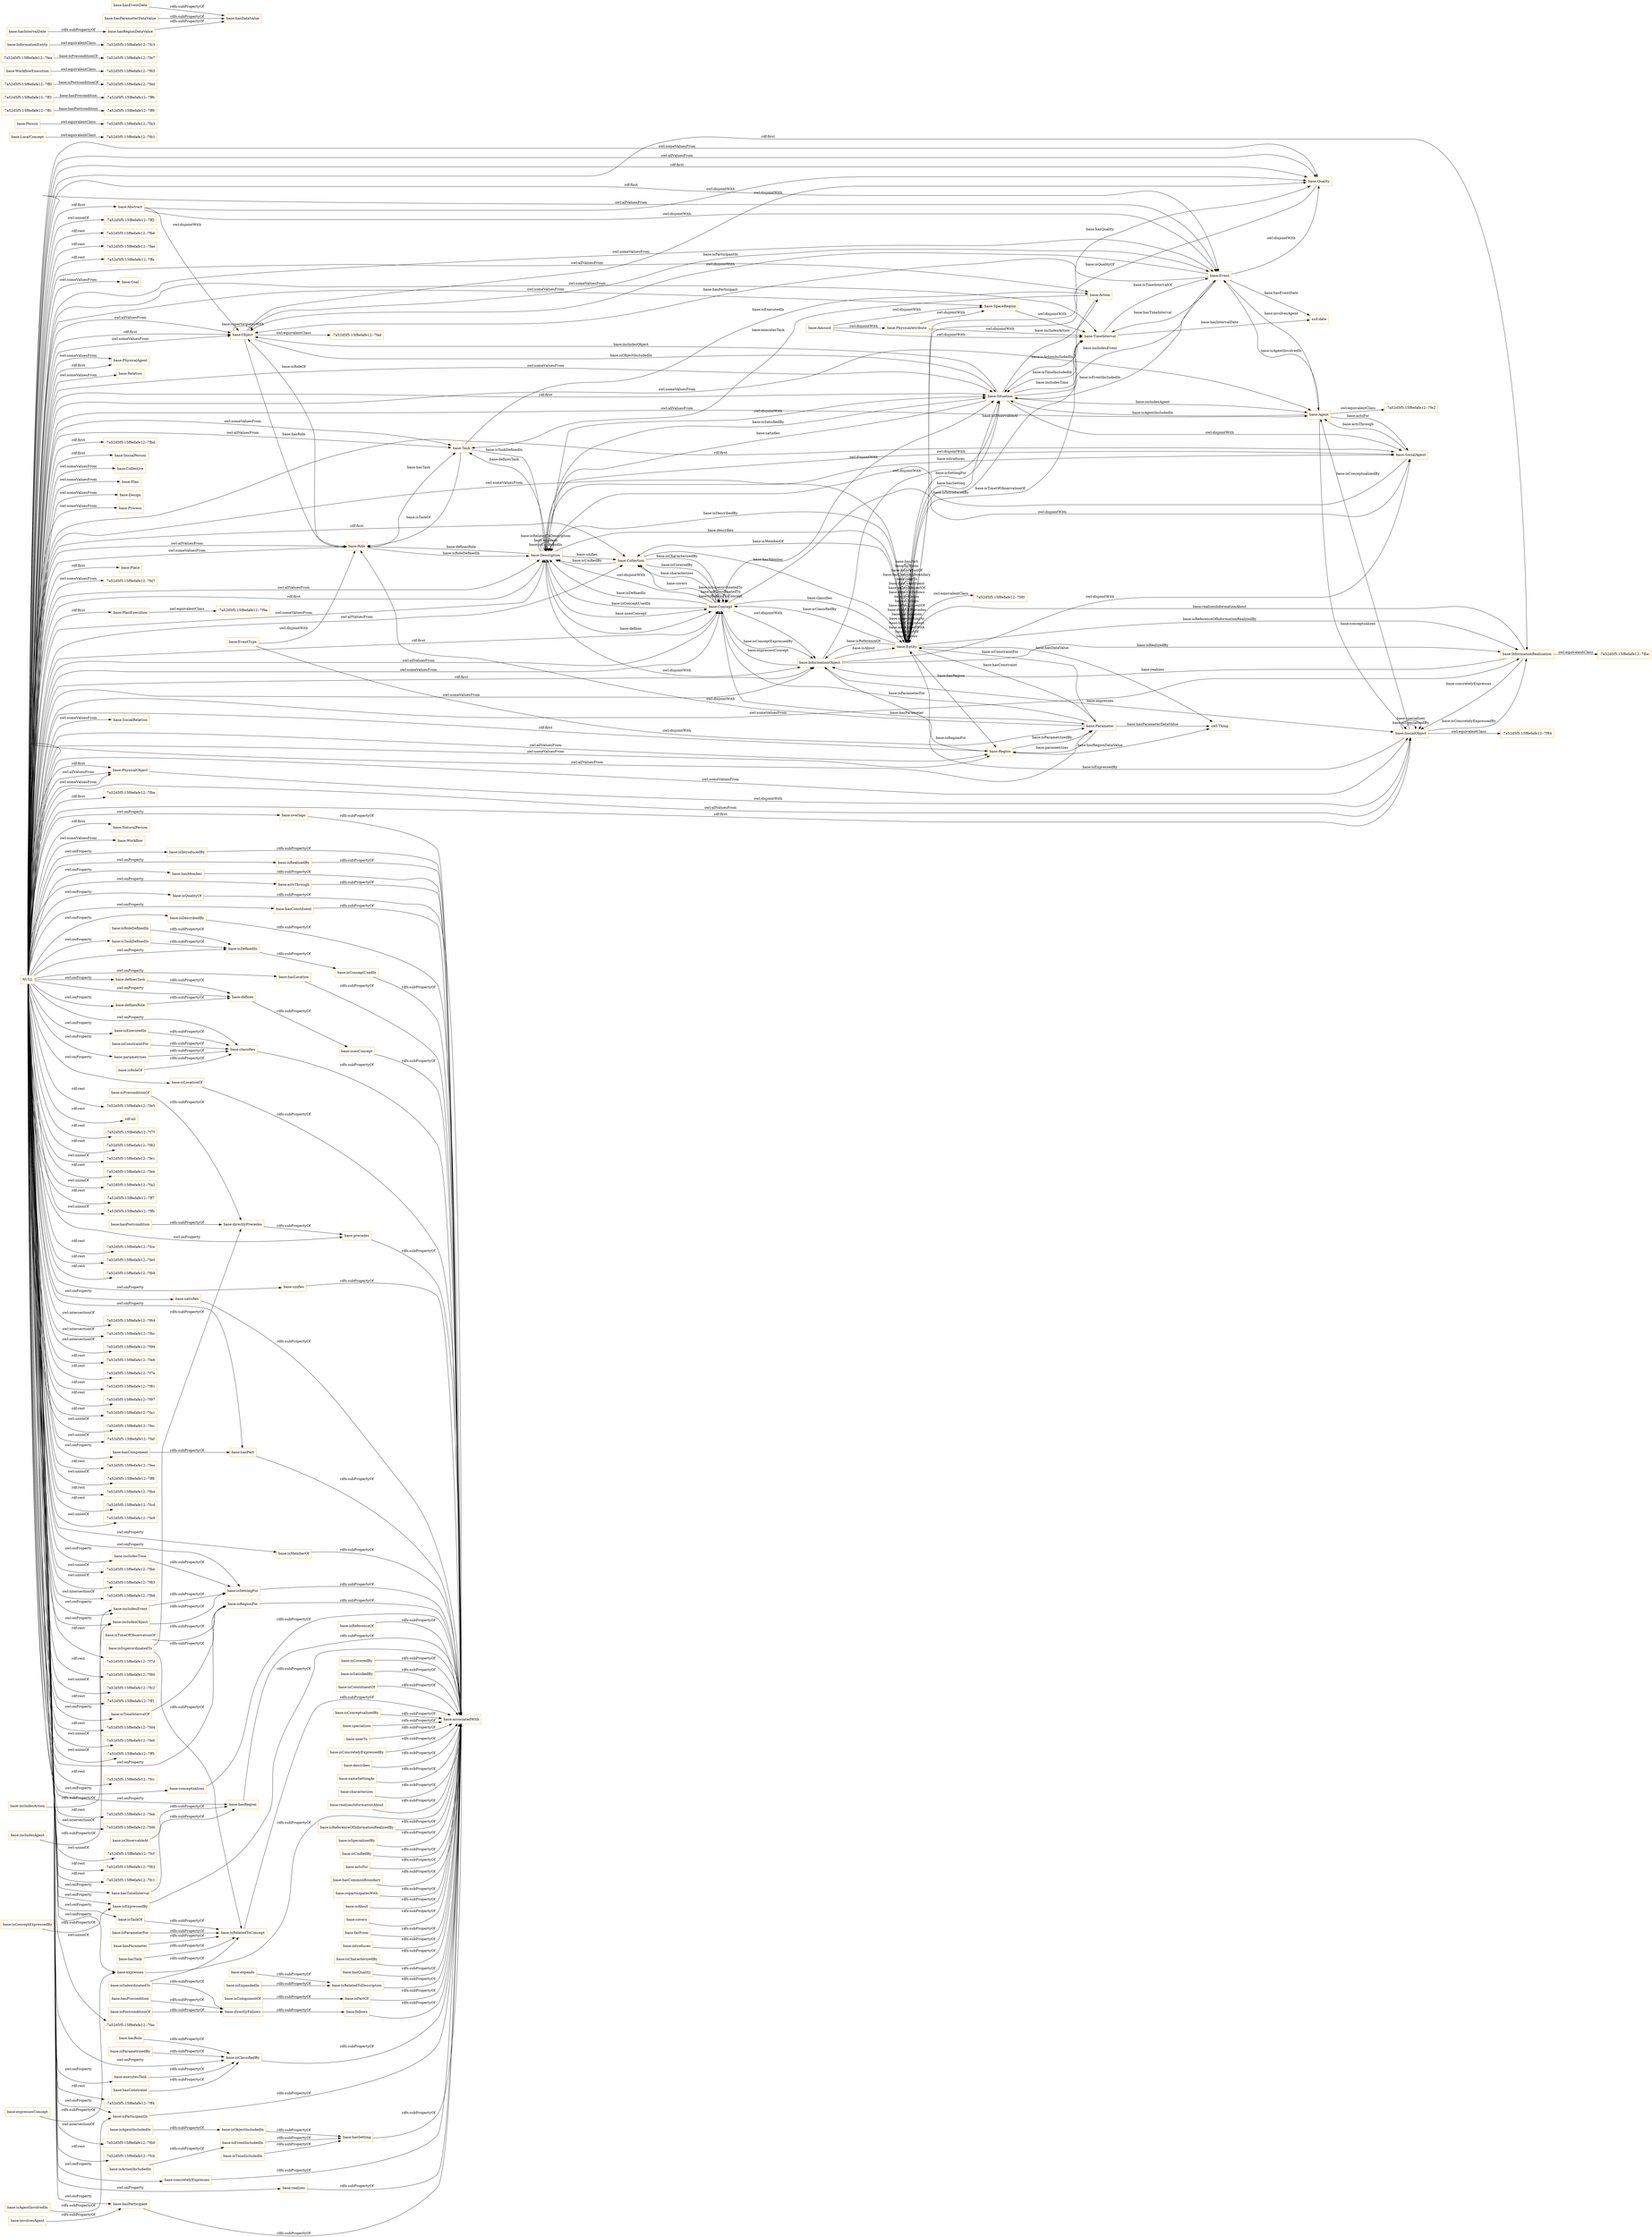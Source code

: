 digraph ar2dtool_diagram { 
rankdir=LR;
size="1501"
node [shape = rectangle, color="orange"]; "base:Goal" "base:EventType" "base:Object" "-7a52d5f5:15f8efafe12:-7fb1" "-7a52d5f5:15f8efafe12:-7fa3" "-7a52d5f5:15f8efafe12:-7ff9" "-7a52d5f5:15f8efafe12:-7fbe" "base:Description" "base:PhysicalAgent" "-7a52d5f5:15f8efafe12:-7fad" "base:Relation" "base:Role" "base:Entity" "base:Situation" "base:Abstract" "-7a52d5f5:15f8efafe12:-7ff3" "-7a52d5f5:15f8efafe12:-7fbd" "base:SocialPerson" "base:Collective" "-7a52d5f5:15f8efafe12:-7ff6" "base:Amount" "base:Plan" "base:Design" "-7a52d5f5:15f8efafe12:-7fd0" "-7a52d5f5:15f8efafe12:-7ff0" "base:Process" "-7a52d5f5:15f8efafe12:-7fed" "base:Task" "base:Quality" "base:Place" "-7a52d5f5:15f8efafe12:-7fd7" "base:Action" "-7a52d5f5:15f8efafe12:-7f84" "base:SocialAgent" "base:PlanExecution" "base:Agent" "base:Parameter" "base:WorkflowExecution" "base:SocialObject" "base:Concept" "base:SocialRelation" "base:Event" "base:TimeInterval" "base:Person" "-7a52d5f5:15f8efafe12:-7f9a" "base:SpaceRegion" "base:PhysicalObject" "-7a52d5f5:15f8efafe12:-7fba" "-7a52d5f5:15f8efafe12:-7f65" "-7a52d5f5:15f8efafe12:-7fea" "-7a52d5f5:15f8efafe12:-7fe2" "owl:Thing" "base:InformationRealization" "base:PhysicalAttribute" "base:NaturalPerson" "-7a52d5f5:15f8efafe12:-7fe7" "base:Workflow" "base:InformationObject" "-7a52d5f5:15f8efafe12:-7fc3" "base:Collection" "base:Region" "base:InformationEntity" "-7a52d5f5:15f8efafe12:-7ffc" "base:LocalConcept" ; /*classes style*/
	"base:isRelatedToConcept" -> "base:associatedWith" [ label = "rdfs:subPropertyOf" ];
	"base:concretelyExpresses" -> "base:associatedWith" [ label = "rdfs:subPropertyOf" ];
	"base:hasRegion" -> "base:associatedWith" [ label = "rdfs:subPropertyOf" ];
	"base:includesEvent" -> "base:isSettingFor" [ label = "rdfs:subPropertyOf" ];
	"base:isConstraintFor" -> "base:classifies" [ label = "rdfs:subPropertyOf" ];
	"base:overlaps" -> "base:associatedWith" [ label = "rdfs:subPropertyOf" ];
	"base:isRegionFor" -> "base:associatedWith" [ label = "rdfs:subPropertyOf" ];
	"base:isCoveredBy" -> "base:associatedWith" [ label = "rdfs:subPropertyOf" ];
	"base:PhysicalAttribute" -> "base:TimeInterval" [ label = "owl:disjointWith" ];
	"base:PhysicalAttribute" -> "base:SpaceRegion" [ label = "owl:disjointWith" ];
	"base:hasConstraint" -> "base:isClassifiedBy" [ label = "rdfs:subPropertyOf" ];
	"base:isSettingFor" -> "base:associatedWith" [ label = "rdfs:subPropertyOf" ];
	"base:isSatisfiedBy" -> "base:associatedWith" [ label = "rdfs:subPropertyOf" ];
	"base:isIntroducedBy" -> "base:associatedWith" [ label = "rdfs:subPropertyOf" ];
	"base:Description" -> "base:SocialAgent" [ label = "owl:disjointWith" ];
	"base:Description" -> "base:Situation" [ label = "owl:disjointWith" ];
	"base:Description" -> "base:InformationObject" [ label = "owl:disjointWith" ];
	"base:isConceptExpressedBy" -> "base:isExpressedBy" [ label = "rdfs:subPropertyOf" ];
	"base:Concept" -> "base:InformationObject" [ label = "owl:disjointWith" ];
	"base:Concept" -> "base:Description" [ label = "owl:disjointWith" ];
	"base:Concept" -> "base:Situation" [ label = "owl:disjointWith" ];
	"base:Concept" -> "base:SocialAgent" [ label = "owl:disjointWith" ];
	"base:Object" -> "-7a52d5f5:15f8efafe12:-7fad" [ label = "owl:equivalentClass" ];
	"base:Object" -> "base:Quality" [ label = "owl:disjointWith" ];
	"base:isParameterFor" -> "base:isRelatedToConcept" [ label = "rdfs:subPropertyOf" ];
	"base:isRealizedBy" -> "base:associatedWith" [ label = "rdfs:subPropertyOf" ];
	"base:isRoleOf" -> "base:classifies" [ label = "rdfs:subPropertyOf" ];
	"base:hasMember" -> "base:associatedWith" [ label = "rdfs:subPropertyOf" ];
	"base:expresses" -> "base:associatedWith" [ label = "rdfs:subPropertyOf" ];
	"base:includesAction" -> "base:includesEvent" [ label = "rdfs:subPropertyOf" ];
	"base:isRoleDefinedIn" -> "base:isDefinedIn" [ label = "rdfs:subPropertyOf" ];
	"base:isActionIncludedIn" -> "base:isEventIncludedIn" [ label = "rdfs:subPropertyOf" ];
	"base:InformationObject" -> "base:SocialAgent" [ label = "owl:disjointWith" ];
	"base:InformationObject" -> "base:Situation" [ label = "owl:disjointWith" ];
	"base:hasPostcondition" -> "base:directlyPrecedes" [ label = "rdfs:subPropertyOf" ];
	"base:WorkflowExecution" -> "-7a52d5f5:15f8efafe12:-7f65" [ label = "owl:equivalentClass" ];
	"base:isConstituentOf" -> "base:associatedWith" [ label = "rdfs:subPropertyOf" ];
	"base:SocialObject" -> "-7a52d5f5:15f8efafe12:-7f84" [ label = "owl:equivalentClass" ];
	"base:actsThrough" -> "base:associatedWith" [ label = "rdfs:subPropertyOf" ];
	"base:isEventIncludedIn" -> "base:hasSetting" [ label = "rdfs:subPropertyOf" ];
	"base:Parameter" -> "base:Role" [ label = "owl:disjointWith" ];
	"base:InformationRealization" -> "-7a52d5f5:15f8efafe12:-7fbe" [ label = "owl:equivalentClass" ];
	"base:isConceptualizedBy" -> "base:associatedWith" [ label = "rdfs:subPropertyOf" ];
	"base:precedes" -> "base:associatedWith" [ label = "rdfs:subPropertyOf" ];
	"base:isPreconditionOf" -> "base:directlyPrecedes" [ label = "rdfs:subPropertyOf" ];
	"base:specializes" -> "base:associatedWith" [ label = "rdfs:subPropertyOf" ];
	"base:isDefinedIn" -> "base:isConceptUsedIn" [ label = "rdfs:subPropertyOf" ];
	"base:nearTo" -> "base:associatedWith" [ label = "rdfs:subPropertyOf" ];
	"base:Event" -> "base:Quality" [ label = "owl:disjointWith" ];
	"base:Event" -> "base:Object" [ label = "owl:disjointWith" ];
	"base:hasRole" -> "base:isClassifiedBy" [ label = "rdfs:subPropertyOf" ];
	"base:isExpressedBy" -> "base:associatedWith" [ label = "rdfs:subPropertyOf" ];
	"base:isConcretelyExpressedBy" -> "base:associatedWith" [ label = "rdfs:subPropertyOf" ];
	"base:describes" -> "base:associatedWith" [ label = "rdfs:subPropertyOf" ];
	"base:isQualityOf" -> "base:associatedWith" [ label = "rdfs:subPropertyOf" ];
	"base:PhysicalObject" -> "base:SocialObject" [ label = "owl:disjointWith" ];
	"base:hasConstituent" -> "base:associatedWith" [ label = "rdfs:subPropertyOf" ];
	"base:sameSettingAs" -> "base:associatedWith" [ label = "rdfs:subPropertyOf" ];
	"base:Situation" -> "base:SocialAgent" [ label = "owl:disjointWith" ];
	"base:EventType" -> "base:Role" [ label = "owl:disjointWith" ];
	"base:EventType" -> "base:Parameter" [ label = "owl:disjointWith" ];
	"base:characterizes" -> "base:associatedWith" [ label = "rdfs:subPropertyOf" ];
	"base:hasTask" -> "base:isRelatedToConcept" [ label = "rdfs:subPropertyOf" ];
	"base:directlyPrecedes" -> "base:precedes" [ label = "rdfs:subPropertyOf" ];
	"base:isTaskOf" -> "base:isRelatedToConcept" [ label = "rdfs:subPropertyOf" ];
	"base:isDescribedBy" -> "base:associatedWith" [ label = "rdfs:subPropertyOf" ];
	"base:isParticipantIn" -> "base:associatedWith" [ label = "rdfs:subPropertyOf" ];
	"base:isSuperordinatedTo" -> "base:isRelatedToConcept" [ label = "rdfs:subPropertyOf" ];
	"base:isSuperordinatedTo" -> "base:directlyPrecedes" [ label = "rdfs:subPropertyOf" ];
	"base:realizesInformationAbout" -> "base:associatedWith" [ label = "rdfs:subPropertyOf" ];
	"base:isRelatedToDescription" -> "base:associatedWith" [ label = "rdfs:subPropertyOf" ];
	"base:Person" -> "-7a52d5f5:15f8efafe12:-7fa3" [ label = "owl:equivalentClass" ];
	"base:isReferenceOfInformationRealizedBy" -> "base:associatedWith" [ label = "rdfs:subPropertyOf" ];
	"base:isSpecializedBy" -> "base:associatedWith" [ label = "rdfs:subPropertyOf" ];
	"base:isUnifiedBy" -> "base:associatedWith" [ label = "rdfs:subPropertyOf" ];
	"base:hasSetting" -> "base:associatedWith" [ label = "rdfs:subPropertyOf" ];
	"base:involvesAgent" -> "base:hasParticipant" [ label = "rdfs:subPropertyOf" ];
	"base:isTimeIncludedIn" -> "base:hasSetting" [ label = "rdfs:subPropertyOf" ];
	"base:isPostconditionOf" -> "base:directlyFollows" [ label = "rdfs:subPropertyOf" ];
	"base:includesObject" -> "base:isSettingFor" [ label = "rdfs:subPropertyOf" ];
	"NULL" -> "base:Parameter" [ label = "owl:allValuesFrom" ];
	"NULL" -> "-7a52d5f5:15f8efafe12:-7fe5" [ label = "rdf:rest" ];
	"NULL" -> "base:Situation" [ label = "owl:someValuesFrom" ];
	"NULL" -> "rdf:nil" [ label = "rdf:rest" ];
	"NULL" -> "base:InformationObject" [ label = "rdf:first" ];
	"NULL" -> "base:PhysicalObject" [ label = "owl:allValuesFrom" ];
	"NULL" -> "base:concretelyExpresses" [ label = "owl:onProperty" ];
	"NULL" -> "-7a52d5f5:15f8efafe12:-7f7f" [ label = "rdf:rest" ];
	"NULL" -> "base:isTaskOf" [ label = "owl:onProperty" ];
	"NULL" -> "-7a52d5f5:15f8efafe12:-7f82" [ label = "rdf:rest" ];
	"NULL" -> "base:Task" [ label = "owl:allValuesFrom" ];
	"NULL" -> "-7a52d5f5:15f8efafe12:-7fe1" [ label = "owl:unionOf" ];
	"NULL" -> "-7a52d5f5:15f8efafe12:-7feb" [ label = "rdf:rest" ];
	"NULL" -> "base:Region" [ label = "owl:allValuesFrom" ];
	"NULL" -> "base:isParticipantIn" [ label = "owl:onProperty" ];
	"NULL" -> "base:PlanExecution" [ label = "rdf:first" ];
	"NULL" -> "-7a52d5f5:15f8efafe12:-7fa2" [ label = "owl:unionOf" ];
	"NULL" -> "base:Agent" [ label = "owl:someValuesFrom" ];
	"NULL" -> "-7a52d5f5:15f8efafe12:-7ff7" [ label = "rdf:rest" ];
	"NULL" -> "-7a52d5f5:15f8efafe12:-7ffb" [ label = "owl:unionOf" ];
	"NULL" -> "base:overlaps" [ label = "owl:onProperty" ];
	"NULL" -> "base:definesRole" [ label = "owl:onProperty" ];
	"NULL" -> "base:isTaskDefinedIn" [ label = "owl:onProperty" ];
	"NULL" -> "base:PhysicalAgent" [ label = "rdf:first" ];
	"NULL" -> "base:hasLocation" [ label = "owl:onProperty" ];
	"NULL" -> "base:Plan" [ label = "owl:someValuesFrom" ];
	"NULL" -> "base:Workflow" [ label = "owl:someValuesFrom" ];
	"NULL" -> "-7a52d5f5:15f8efafe12:-7fce" [ label = "rdf:rest" ];
	"NULL" -> "base:Collection" [ label = "owl:allValuesFrom" ];
	"NULL" -> "-7a52d5f5:15f8efafe12:-7fe0" [ label = "rdf:rest" ];
	"NULL" -> "-7a52d5f5:15f8efafe12:-7fb9" [ label = "rdf:rest" ];
	"NULL" -> "base:definesTask" [ label = "owl:onProperty" ];
	"NULL" -> "-7a52d5f5:15f8efafe12:-7f64" [ label = "owl:intersectionOf" ];
	"NULL" -> "base:Collective" [ label = "owl:someValuesFrom" ];
	"NULL" -> "base:parametrizes" [ label = "owl:onProperty" ];
	"NULL" -> "base:isLocationOf" [ label = "owl:onProperty" ];
	"NULL" -> "base:Place" [ label = "rdf:first" ];
	"NULL" -> "base:Situation" [ label = "rdf:first" ];
	"NULL" -> "-7a52d5f5:15f8efafe12:-7fbc" [ label = "owl:intersectionOf" ];
	"NULL" -> "base:SocialObject" [ label = "owl:allValuesFrom" ];
	"NULL" -> "base:NaturalPerson" [ label = "rdf:first" ];
	"NULL" -> "-7a52d5f5:15f8efafe12:-7f99" [ label = "owl:intersectionOf" ];
	"NULL" -> "base:isExpressedBy" [ label = "owl:onProperty" ];
	"NULL" -> "base:SocialObject" [ label = "rdf:first" ];
	"NULL" -> "base:Event" [ label = "rdf:first" ];
	"NULL" -> "-7a52d5f5:15f8efafe12:-7fe8" [ label = "rdf:rest" ];
	"NULL" -> "base:Quality" [ label = "owl:someValuesFrom" ];
	"NULL" -> "-7a52d5f5:15f8efafe12:-7f7e" [ label = "rdf:rest" ];
	"NULL" -> "-7a52d5f5:15f8efafe12:-7f81" [ label = "rdf:rest" ];
	"NULL" -> "base:Relation" [ label = "owl:someValuesFrom" ];
	"NULL" -> "-7a52d5f5:15f8efafe12:-7f97" [ label = "rdf:rest" ];
	"NULL" -> "base:Role" [ label = "owl:allValuesFrom" ];
	"NULL" -> "-7a52d5f5:15f8efafe12:-7fa1" [ label = "rdf:rest" ];
	"NULL" -> "-7a52d5f5:15f8efafe12:-7fbd" [ label = "rdf:first" ];
	"NULL" -> "base:Action" [ label = "owl:allValuesFrom" ];
	"NULL" -> "-7a52d5f5:15f8efafe12:-7fec" [ label = "owl:unionOf" ];
	"NULL" -> "base:InformationRealization" [ label = "rdf:first" ];
	"NULL" -> "base:Description" [ label = "owl:someValuesFrom" ];
	"NULL" -> "base:SocialObject" [ label = "owl:someValuesFrom" ];
	"NULL" -> "-7a52d5f5:15f8efafe12:-7fef" [ label = "owl:unionOf" ];
	"NULL" -> "-7a52d5f5:15f8efafe12:-7fee" [ label = "rdf:rest" ];
	"NULL" -> "-7a52d5f5:15f8efafe12:-7ff8" [ label = "owl:unionOf" ];
	"NULL" -> "-7a52d5f5:15f8efafe12:-7fb4" [ label = "rdf:rest" ];
	"NULL" -> "-7a52d5f5:15f8efafe12:-7fcd" [ label = "rdf:rest" ];
	"NULL" -> "-7a52d5f5:15f8efafe12:-7fe9" [ label = "owl:unionOf" ];
	"NULL" -> "base:SocialRelation" [ label = "owl:someValuesFrom" ];
	"NULL" -> "base:executesTask" [ label = "owl:onProperty" ];
	"NULL" -> "base:includesObject" [ label = "owl:onProperty" ];
	"NULL" -> "base:Abstract" [ label = "rdf:first" ];
	"NULL" -> "base:Object" [ label = "owl:allValuesFrom" ];
	"NULL" -> "base:hasComponent" [ label = "owl:onProperty" ];
	"NULL" -> "base:unifies" [ label = "owl:onProperty" ];
	"NULL" -> "base:defines" [ label = "owl:onProperty" ];
	"NULL" -> "base:Quality" [ label = "owl:allValuesFrom" ];
	"NULL" -> "-7a52d5f5:15f8efafe12:-7fbb" [ label = "owl:unionOf" ];
	"NULL" -> "base:isDescribedBy" [ label = "owl:onProperty" ];
	"NULL" -> "-7a52d5f5:15f8efafe12:-7f83" [ label = "owl:unionOf" ];
	"NULL" -> "base:hasRegion" [ label = "owl:onProperty" ];
	"NULL" -> "base:TimeInterval" [ label = "owl:someValuesFrom" ];
	"NULL" -> "-7a52d5f5:15f8efafe12:-7fb8" [ label = "owl:intersectionOf" ];
	"NULL" -> "-7a52d5f5:15f8efafe12:-7f7d" [ label = "rdf:rest" ];
	"NULL" -> "base:expresses" [ label = "owl:onProperty" ];
	"NULL" -> "-7a52d5f5:15f8efafe12:-7f80" [ label = "rdf:rest" ];
	"NULL" -> "-7a52d5f5:15f8efafe12:-7fc2" [ label = "owl:unionOf" ];
	"NULL" -> "base:Description" [ label = "owl:allValuesFrom" ];
	"NULL" -> "-7a52d5f5:15f8efafe12:-7fd7" [ label = "owl:someValuesFrom" ];
	"NULL" -> "-7a52d5f5:15f8efafe12:-7ff1" [ label = "rdf:rest" ];
	"NULL" -> "base:Design" [ label = "owl:someValuesFrom" ];
	"NULL" -> "base:satisfies" [ label = "owl:onProperty" ];
	"NULL" -> "base:Concept" [ label = "rdf:first" ];
	"NULL" -> "base:SocialPerson" [ label = "rdf:first" ];
	"NULL" -> "base:PhysicalAgent" [ label = "owl:someValuesFrom" ];
	"NULL" -> "base:Quality" [ label = "rdf:first" ];
	"NULL" -> "base:hasConstituent" [ label = "owl:onProperty" ];
	"NULL" -> "base:Concept" [ label = "owl:allValuesFrom" ];
	"NULL" -> "base:hasParticipant" [ label = "owl:onProperty" ];
	"NULL" -> "base:includesEvent" [ label = "owl:onProperty" ];
	"NULL" -> "-7a52d5f5:15f8efafe12:-7fd4" [ label = "rdf:rest" ];
	"NULL" -> "-7a52d5f5:15f8efafe12:-7fe6" [ label = "owl:unionOf" ];
	"NULL" -> "-7a52d5f5:15f8efafe12:-7ff5" [ label = "owl:unionOf" ];
	"NULL" -> "base:includesTime" [ label = "owl:onProperty" ];
	"NULL" -> "-7a52d5f5:15f8efafe12:-7fcc" [ label = "rdf:rest" ];
	"NULL" -> "-7a52d5f5:15f8efafe12:-7fab" [ label = "rdf:rest" ];
	"NULL" -> "-7a52d5f5:15f8efafe12:-7fd6" [ label = "owl:intersectionOf" ];
	"NULL" -> "-7a52d5f5:15f8efafe12:-7fcf" [ label = "owl:unionOf" ];
	"NULL" -> "base:Object" [ label = "rdf:first" ];
	"NULL" -> "-7a52d5f5:15f8efafe12:-7fba" [ label = "rdf:first" ];
	"NULL" -> "-7a52d5f5:15f8efafe12:-7f62" [ label = "rdf:rest" ];
	"NULL" -> "base:isMemberOf" [ label = "owl:onProperty" ];
	"NULL" -> "base:isQualityOf" [ label = "owl:onProperty" ];
	"NULL" -> "base:Task" [ label = "owl:someValuesFrom" ];
	"NULL" -> "base:InformationObject" [ label = "owl:someValuesFrom" ];
	"NULL" -> "base:Region" [ label = "owl:someValuesFrom" ];
	"NULL" -> "base:isDefinedIn" [ label = "owl:onProperty" ];
	"NULL" -> "-7a52d5f5:15f8efafe12:-7fc1" [ label = "rdf:rest" ];
	"NULL" -> "base:isTimeIntervalOf" [ label = "owl:onProperty" ];
	"NULL" -> "base:Region" [ label = "rdf:first" ];
	"NULL" -> "base:PhysicalObject" [ label = "owl:someValuesFrom" ];
	"NULL" -> "base:Object" [ label = "owl:someValuesFrom" ];
	"NULL" -> "base:actsThrough" [ label = "owl:onProperty" ];
	"NULL" -> "base:isRegionFor" [ label = "owl:onProperty" ];
	"NULL" -> "base:conceptualizes" [ label = "owl:onProperty" ];
	"NULL" -> "base:hasTimeInterval" [ label = "owl:onProperty" ];
	"NULL" -> "-7a52d5f5:15f8efafe12:-7fac" [ label = "owl:unionOf" ];
	"NULL" -> "base:InformationRealization" [ label = "owl:someValuesFrom" ];
	"NULL" -> "base:hasPart" [ label = "owl:onProperty" ];
	"NULL" -> "base:classifies" [ label = "owl:onProperty" ];
	"NULL" -> "base:isRealizedBy" [ label = "owl:onProperty" ];
	"NULL" -> "-7a52d5f5:15f8efafe12:-7ff4" [ label = "rdf:rest" ];
	"NULL" -> "base:Agent" [ label = "owl:allValuesFrom" ];
	"NULL" -> "-7a52d5f5:15f8efafe12:-7fb0" [ label = "owl:intersectionOf" ];
	"NULL" -> "base:Event" [ label = "owl:allValuesFrom" ];
	"NULL" -> "base:Goal" [ label = "owl:someValuesFrom" ];
	"NULL" -> "base:precedes" [ label = "owl:onProperty" ];
	"NULL" -> "-7a52d5f5:15f8efafe12:-7fcb" [ label = "rdf:rest" ];
	"NULL" -> "base:Collection" [ label = "rdf:first" ];
	"NULL" -> "base:Role" [ label = "owl:someValuesFrom" ];
	"NULL" -> "base:isClassifiedBy" [ label = "owl:onProperty" ];
	"NULL" -> "base:SocialAgent" [ label = "rdf:first" ];
	"NULL" -> "base:hasMember" [ label = "owl:onProperty" ];
	"NULL" -> "base:isIntroducedBy" [ label = "owl:onProperty" ];
	"NULL" -> "base:isExecutedIn" [ label = "owl:onProperty" ];
	"NULL" -> "base:PhysicalObject" [ label = "rdf:first" ];
	"NULL" -> "-7a52d5f5:15f8efafe12:-7ff2" [ label = "owl:unionOf" ];
	"NULL" -> "-7a52d5f5:15f8efafe12:-7fb6" [ label = "rdf:rest" ];
	"NULL" -> "-7a52d5f5:15f8efafe12:-7fae" [ label = "rdf:rest" ];
	"NULL" -> "base:Event" [ label = "owl:someValuesFrom" ];
	"NULL" -> "base:Process" [ label = "owl:someValuesFrom" ];
	"NULL" -> "base:Entity" [ label = "owl:someValuesFrom" ];
	"NULL" -> "base:SpaceRegion" [ label = "owl:someValuesFrom" ];
	"NULL" -> "-7a52d5f5:15f8efafe12:-7ffa" [ label = "rdf:rest" ];
	"NULL" -> "base:Description" [ label = "rdf:first" ];
	"NULL" -> "base:isSettingFor" [ label = "owl:onProperty" ];
	"NULL" -> "base:Concept" [ label = "owl:someValuesFrom" ];
	"NULL" -> "base:realizes" [ label = "owl:onProperty" ];
	"base:expressesConcept" -> "base:expresses" [ label = "rdfs:subPropertyOf" ];
	"base:PlanExecution" -> "-7a52d5f5:15f8efafe12:-7f9a" [ label = "owl:equivalentClass" ];
	"base:executesTask" -> "base:isClassifiedBy" [ label = "rdfs:subPropertyOf" ];
	"base:LocalConcept" -> "-7a52d5f5:15f8efafe12:-7fb1" [ label = "owl:equivalentClass" ];
	"base:isAgentIncludedIn" -> "base:isObjectIncludedIn" [ label = "rdfs:subPropertyOf" ];
	"base:expands" -> "base:isRelatedToDescription" [ label = "rdfs:subPropertyOf" ];
	"base:includesAgent" -> "base:includesObject" [ label = "rdfs:subPropertyOf" ];
	"base:classifies" -> "base:associatedWith" [ label = "rdfs:subPropertyOf" ];
	"base:actsFor" -> "base:associatedWith" [ label = "rdfs:subPropertyOf" ];
	"base:isObjectIncludedIn" -> "base:hasSetting" [ label = "rdfs:subPropertyOf" ];
	"base:hasPrecondition" -> "base:directlyFollows" [ label = "rdfs:subPropertyOf" ];
	"base:isMemberOf" -> "base:associatedWith" [ label = "rdfs:subPropertyOf" ];
	"base:Entity" -> "-7a52d5f5:15f8efafe12:-7fd0" [ label = "owl:equivalentClass" ];
	"base:hasCommonBoundary" -> "base:associatedWith" [ label = "rdfs:subPropertyOf" ];
	"base:realizes" -> "base:associatedWith" [ label = "rdfs:subPropertyOf" ];
	"base:directlyFollows" -> "base:follows" [ label = "rdfs:subPropertyOf" ];
	"base:isExecutedIn" -> "base:classifies" [ label = "rdfs:subPropertyOf" ];
	"base:follows" -> "base:associatedWith" [ label = "rdfs:subPropertyOf" ];
	"base:hasRegionDataValue" -> "base:hasDataValue" [ label = "rdfs:subPropertyOf" ];
	"base:coparticipatesWith" -> "base:associatedWith" [ label = "rdfs:subPropertyOf" ];
	"base:isAbout" -> "base:associatedWith" [ label = "rdfs:subPropertyOf" ];
	"base:hasLocation" -> "base:associatedWith" [ label = "rdfs:subPropertyOf" ];
	"base:isTimeIntervalOf" -> "base:isRegionFor" [ label = "rdfs:subPropertyOf" ];
	"base:isTaskDefinedIn" -> "base:isDefinedIn" [ label = "rdfs:subPropertyOf" ];
	"base:defines" -> "base:usesConcept" [ label = "rdfs:subPropertyOf" ];
	"base:conceptualizes" -> "base:associatedWith" [ label = "rdfs:subPropertyOf" ];
	"base:hasPart" -> "base:associatedWith" [ label = "rdfs:subPropertyOf" ];
	"base:hasParticipant" -> "base:associatedWith" [ label = "rdfs:subPropertyOf" ];
	"base:covers" -> "base:associatedWith" [ label = "rdfs:subPropertyOf" ];
	"base:includesTime" -> "base:isSettingFor" [ label = "rdfs:subPropertyOf" ];
	"base:hasIntervalDate" -> "base:hasRegionDataValue" [ label = "rdfs:subPropertyOf" ];
	"base:InformationEntity" -> "-7a52d5f5:15f8efafe12:-7fc3" [ label = "owl:equivalentClass" ];
	"base:farFrom" -> "base:associatedWith" [ label = "rdfs:subPropertyOf" ];
	"base:hasComponent" -> "base:hasPart" [ label = "rdfs:subPropertyOf" ];
	"base:usesConcept" -> "base:associatedWith" [ label = "rdfs:subPropertyOf" ];
	"base:isLocationOf" -> "base:associatedWith" [ label = "rdfs:subPropertyOf" ];
	"base:hasEventDate" -> "base:hasDataValue" [ label = "rdfs:subPropertyOf" ];
	"base:hasTimeInterval" -> "base:hasRegion" [ label = "rdfs:subPropertyOf" ];
	"base:introduces" -> "base:associatedWith" [ label = "rdfs:subPropertyOf" ];
	"base:definesRole" -> "base:defines" [ label = "rdfs:subPropertyOf" ];
	"base:satisfies" -> "base:associatedWith" [ label = "rdfs:subPropertyOf" ];
	"base:Abstract" -> "base:Quality" [ label = "owl:disjointWith" ];
	"base:Abstract" -> "base:Object" [ label = "owl:disjointWith" ];
	"base:Abstract" -> "base:Event" [ label = "owl:disjointWith" ];
	"base:isAgentInvolvedIn" -> "base:isParticipantIn" [ label = "rdfs:subPropertyOf" ];
	"base:isCharacterizedBy" -> "base:associatedWith" [ label = "rdfs:subPropertyOf" ];
	"base:hasQuality" -> "base:associatedWith" [ label = "rdfs:subPropertyOf" ];
	"base:isParametrizedBy" -> "base:isClassifiedBy" [ label = "rdfs:subPropertyOf" ];
	"base:SpaceRegion" -> "base:TimeInterval" [ label = "owl:disjointWith" ];
	"base:isTimeOfObservationOf" -> "base:isRegionFor" [ label = "rdfs:subPropertyOf" ];
	"base:isConceptUsedIn" -> "base:associatedWith" [ label = "rdfs:subPropertyOf" ];
	"base:hasParameter" -> "base:isRelatedToConcept" [ label = "rdfs:subPropertyOf" ];
	"base:hasParameterDataValue" -> "base:hasDataValue" [ label = "rdfs:subPropertyOf" ];
	"base:definesTask" -> "base:defines" [ label = "rdfs:subPropertyOf" ];
	"base:isPartOf" -> "base:associatedWith" [ label = "rdfs:subPropertyOf" ];
	"base:isReferenceOf" -> "base:associatedWith" [ label = "rdfs:subPropertyOf" ];
	"base:isSubordinatedTo" -> "base:isRelatedToConcept" [ label = "rdfs:subPropertyOf" ];
	"base:isSubordinatedTo" -> "base:directlyFollows" [ label = "rdfs:subPropertyOf" ];
	"base:isClassifiedBy" -> "base:associatedWith" [ label = "rdfs:subPropertyOf" ];
	"base:isExpandedIn" -> "base:isRelatedToDescription" [ label = "rdfs:subPropertyOf" ];
	"base:parametrizes" -> "base:classifies" [ label = "rdfs:subPropertyOf" ];
	"base:unifies" -> "base:associatedWith" [ label = "rdfs:subPropertyOf" ];
	"base:isObservableAt" -> "base:hasRegion" [ label = "rdfs:subPropertyOf" ];
	"base:Agent" -> "-7a52d5f5:15f8efafe12:-7fe2" [ label = "owl:equivalentClass" ];
	"base:Amount" -> "base:TimeInterval" [ label = "owl:disjointWith" ];
	"base:Amount" -> "base:SpaceRegion" [ label = "owl:disjointWith" ];
	"base:Amount" -> "base:PhysicalAttribute" [ label = "owl:disjointWith" ];
	"base:isComponentOf" -> "base:isPartOf" [ label = "rdfs:subPropertyOf" ];
	"-7a52d5f5:15f8efafe12:-7ff3" -> "-7a52d5f5:15f8efafe12:-7ff6" [ label = "base:hasPrecondition" ];
	"base:Description" -> "base:Role" [ label = "base:definesRole" ];
	"base:Entity" -> "base:Entity" [ label = "base:follows" ];
	"base:Action" -> "base:Situation" [ label = "base:isActionIncludedIn" ];
	"base:TimeInterval" -> "xsd:date" [ label = "base:hasIntervalDate" ];
	"base:Entity" -> "base:Entity" [ label = "base:isPartOf" ];
	"base:SocialObject" -> "base:InformationRealization" [ label = "base:isConcretelyExpressedBy" ];
	"base:Entity" -> "base:Quality" [ label = "base:hasQuality" ];
	"base:Event" -> "base:Situation" [ label = "base:isEventIncludedIn" ];
	"base:Description" -> "base:Task" [ label = "base:definesTask" ];
	"base:Entity" -> "base:Entity" [ label = "base:associatedWith" ];
	"base:Parameter" -> "base:Entity" [ label = "base:isConstraintFor" ];
	"base:Agent" -> "base:Event" [ label = "base:isAgentInvolvedIn" ];
	"base:SocialObject" -> "base:Agent" [ label = "base:isConceptualizedBy" ];
	"base:Role" -> "base:Task" [ label = "base:hasTask" ];
	"base:Entity" -> "base:Concept" [ label = "base:isClassifiedBy" ];
	"base:InformationObject" -> "base:SocialObject" [ label = "base:expresses" ];
	"base:Entity" -> "base:Entity" [ label = "base:hasComponent" ];
	"base:Object" -> "base:Event" [ label = "base:isParticipantIn" ];
	"base:InformationObject" -> "base:Concept" [ label = "base:expressesConcept" ];
	"base:Description" -> "base:SocialAgent" [ label = "base:introduces" ];
	"base:Task" -> "base:Description" [ label = "base:isTaskDefinedIn" ];
	"base:Agent" -> "base:Situation" [ label = "base:isAgentIncludedIn" ];
	"base:Concept" -> "base:Collection" [ label = "base:characterizes" ];
	"base:Concept" -> "base:Concept" [ label = "base:isRelatedToConcept" ];
	"base:SocialObject" -> "base:InformationObject" [ label = "base:isExpressedBy" ];
	"base:Concept" -> "base:Description" [ label = "base:isDefinedIn" ];
	"base:Entity" -> "base:Entity" [ label = "base:sameSettingAs" ];
	"base:Region" -> "owl:Thing" [ label = "base:hasRegionDataValue" ];
	"base:Concept" -> "base:Entity" [ label = "base:classifies" ];
	"base:Concept" -> "base:Concept" [ label = "base:isSubordinatedTo" ];
	"base:Entity" -> "base:Collection" [ label = "base:isMemberOf" ];
	"base:Concept" -> "base:Parameter" [ label = "base:hasParameter" ];
	"base:Concept" -> "base:Collection" [ label = "base:covers" ];
	"base:TimeInterval" -> "base:Event" [ label = "base:isTimeIntervalOf" ];
	"base:TimeInterval" -> "base:Situation" [ label = "base:isTimeIncludedIn" ];
	"base:InformationRealization" -> "base:Entity" [ label = "base:realizesInformationAbout" ];
	"base:Event" -> "xsd:date" [ label = "base:hasEventDate" ];
	"base:Entity" -> "base:InformationRealization" [ label = "base:isReferenceOfInformationRealizedBy" ];
	"base:Collection" -> "base:Description" [ label = "base:isUnifiedBy" ];
	"base:Entity" -> "base:Entity" [ label = "base:hasLocation" ];
	"base:Entity" -> "base:Entity" [ label = "base:directlyPrecedes" ];
	"base:Concept" -> "base:Concept" [ label = "base:isSuperordinatedTo" ];
	"base:SocialAgent" -> "base:Agent" [ label = "base:actsThrough" ];
	"base:Task" -> "base:Role" [ label = "base:isTaskOf" ];
	"base:Description" -> "base:Collection" [ label = "base:unifies" ];
	"base:InformationRealization" -> "base:SocialObject" [ label = "base:concretelyExpresses" ];
	"base:Parameter" -> "base:Concept" [ label = "base:isParameterFor" ];
	"base:Action" -> "base:Task" [ label = "base:executesTask" ];
	"base:Entity" -> "base:Entity" [ label = "base:isComponentOf" ];
	"base:Event" -> "base:TimeInterval" [ label = "base:hasTimeInterval" ];
	"base:Object" -> "base:Role" [ label = "base:hasRole" ];
	"base:Agent" -> "base:SocialAgent" [ label = "base:actsFor" ];
	"base:Entity" -> "base:Entity" [ label = "base:overlaps" ];
	"base:Description" -> "base:Description" [ label = "base:isExpandedIn" ];
	"base:Agent" -> "base:SocialObject" [ label = "base:conceptualizes" ];
	"base:Situation" -> "base:Event" [ label = "base:includesEvent" ];
	"base:InformationObject" -> "base:Entity" [ label = "base:isAbout" ];
	"-7a52d5f5:15f8efafe12:-7ffc" -> "-7a52d5f5:15f8efafe12:-7ff9" [ label = "base:hasPostcondition" ];
	"base:Entity" -> "base:Entity" [ label = "base:precedes" ];
	"base:Entity" -> "base:Parameter" [ label = "base:hasConstraint" ];
	"base:Event" -> "base:Object" [ label = "base:hasParticipant" ];
	"base:Situation" -> "base:Agent" [ label = "base:includesAgent" ];
	"base:Region" -> "base:Entity" [ label = "base:isRegionFor" ];
	"base:Situation" -> "base:Object" [ label = "base:includesObject" ];
	"base:Entity" -> "base:TimeInterval" [ label = "base:isObservableAt" ];
	"base:Description" -> "base:Description" [ label = "base:expands" ];
	"base:Situation" -> "base:TimeInterval" [ label = "base:includesTime" ];
	"base:Object" -> "base:Object" [ label = "base:coparticipatesWith" ];
	"-7a52d5f5:15f8efafe12:-7fea" -> "-7a52d5f5:15f8efafe12:-7fe7" [ label = "base:isPreconditionOf" ];
	"base:Region" -> "base:Parameter" [ label = "base:isParametrizedBy" ];
	"base:Entity" -> "base:Description" [ label = "base:isDescribedBy" ];
	"base:Collection" -> "base:Concept" [ label = "base:isCharacterizedBy" ];
	"base:Role" -> "base:Object" [ label = "base:isRoleOf" ];
	"base:Situation" -> "base:Entity" [ label = "base:isSettingFor" ];
	"base:Entity" -> "base:Entity" [ label = "base:directlyFollows" ];
	"-7a52d5f5:15f8efafe12:-7ff0" -> "-7a52d5f5:15f8efafe12:-7fed" [ label = "base:isPostconditionOf" ];
	"base:Role" -> "base:Description" [ label = "base:isRoleDefinedIn" ];
	"base:SocialObject" -> "base:SocialObject" [ label = "base:isSpecializedBy" ];
	"base:Quality" -> "base:Entity" [ label = "base:isQualityOf" ];
	"base:Situation" -> "base:Action" [ label = "base:includesAction" ];
	"base:Description" -> "base:Concept" [ label = "base:usesConcept" ];
	"base:Entity" -> "base:Situation" [ label = "base:hasSetting" ];
	"base:TimeInterval" -> "base:Entity" [ label = "base:isTimeOfObservationOf" ];
	"base:Concept" -> "base:InformationObject" [ label = "base:isConceptExpressedBy" ];
	"base:Task" -> "base:Action" [ label = "base:isExecutedIn" ];
	"base:Event" -> "base:Agent" [ label = "base:involvesAgent" ];
	"base:Object" -> "base:Situation" [ label = "base:isObjectIncludedIn" ];
	"base:SocialAgent" -> "base:Description" [ label = "base:isIntroducedBy" ];
	"base:Collection" -> "base:Concept" [ label = "base:isCoveredBy" ];
	"base:Description" -> "base:Entity" [ label = "base:describes" ];
	"base:Collection" -> "base:Entity" [ label = "base:hasMember" ];
	"base:Entity" -> "base:Entity" [ label = "base:isConstituentOf" ];
	"base:Entity" -> "base:Entity" [ label = "base:hasConstituent" ];
	"base:Entity" -> "owl:Thing" [ label = "base:hasDataValue" ];
	"base:Entity" -> "base:Entity" [ label = "base:nearTo" ];
	"base:Concept" -> "base:Description" [ label = "base:isConceptUsedIn" ];
	"base:Parameter" -> "owl:Thing" [ label = "base:hasParameterDataValue" ];
	"base:Description" -> "base:Description" [ label = "base:isRelatedToDescription" ];
	"base:Entity" -> "base:Entity" [ label = "base:hasCommonBoundary" ];
	"base:Entity" -> "base:Entity" [ label = "base:isLocationOf" ];
	"base:InformationRealization" -> "base:InformationObject" [ label = "base:realizes" ];
	"base:InformationObject" -> "base:InformationRealization" [ label = "base:isRealizedBy" ];
	"base:SocialObject" -> "base:SocialObject" [ label = "base:specializes" ];
	"base:Entity" -> "base:Entity" [ label = "base:farFrom" ];
	"base:Parameter" -> "base:Region" [ label = "base:parametrizes" ];
	"base:Entity" -> "base:InformationObject" [ label = "base:isReferenceOf" ];
	"base:Description" -> "base:Situation" [ label = "base:isSatisfiedBy" ];
	"base:Entity" -> "base:Region" [ label = "base:hasRegion" ];
	"base:Entity" -> "base:Entity" [ label = "base:hasPart" ];
	"base:Description" -> "base:Concept" [ label = "base:defines" ];
	"base:Situation" -> "base:Description" [ label = "base:satisfies" ];

}
